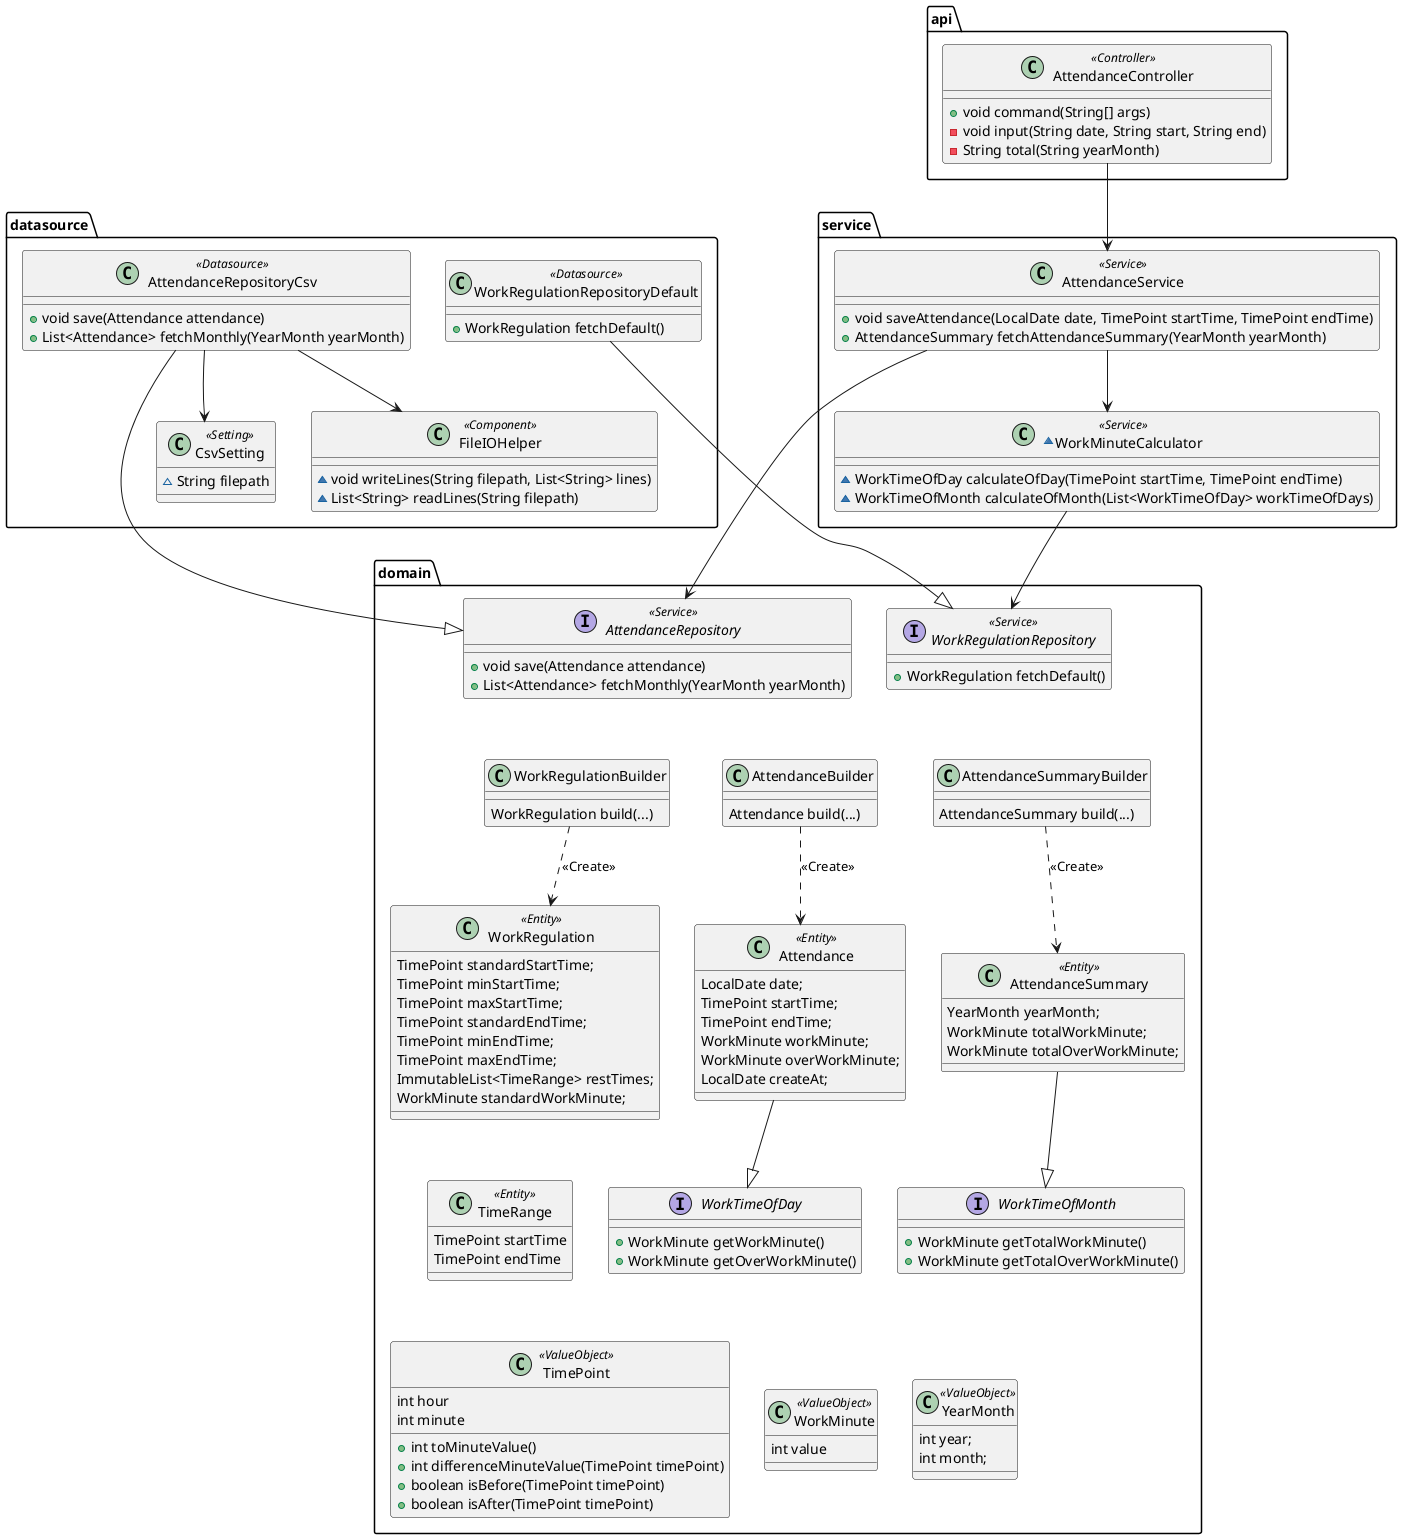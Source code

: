 @startuml

package api {

    class  AttendanceController <<Controller>> {
        + void command(String[] args)
        - void input(String date, String start, String end)
        - String total(String yearMonth)
    }
}

package service {

    class  AttendanceService <<Service>> {
        + void saveAttendance(LocalDate date, TimePoint startTime, TimePoint endTime)
        + AttendanceSummary fetchAttendanceSummary(YearMonth yearMonth)
    }

    ~class WorkMinuteCalculator <<Service>> {
        ~ WorkTimeOfDay calculateOfDay(TimePoint startTime, TimePoint endTime)
        ~ WorkTimeOfMonth calculateOfMonth(List<WorkTimeOfDay> workTimeOfDays)
    }
}

package datasource {

    class  AttendanceRepositoryCsv <<Datasource>> {
        + void save(Attendance attendance)
        + List<Attendance> fetchMonthly(YearMonth yearMonth)
    }

    class CsvSetting <<Setting>> {
        ~ String filepath
    }

    class FileIOHelper <<Component>> {
        ~ void writeLines(String filepath, List<String> lines)
        ~ List<String> readLines(String filepath)
    }

    class WorkRegulationRepositoryDefault <<Datasource>> {
        + WorkRegulation fetchDefault()
    }
}

package domain {

    class Attendance <<Entity>> {
        LocalDate date;
        TimePoint startTime;
        TimePoint endTime;
        WorkMinute workMinute;
        WorkMinute overWorkMinute;
        LocalDate createAt;
    }

    interface AttendanceRepository <<Service>> {
        + void save(Attendance attendance)
        + List<Attendance> fetchMonthly(YearMonth yearMonth)
    }

    class AttendanceSummary <<Entity>> {
        YearMonth yearMonth;
        WorkMinute totalWorkMinute;
        WorkMinute totalOverWorkMinute;
    }

    class TimePoint <<ValueObject>> {
        int hour
        int minute
        + int toMinuteValue()
        + int differenceMinuteValue(TimePoint timePoint)
        + boolean isBefore(TimePoint timePoint)
        + boolean isAfter(TimePoint timePoint)
    }

    class TimeRange <<Entity>> {
        TimePoint startTime
        TimePoint endTime
    }

    class WorkMinute <<ValueObject>> {
        int value
    }

    class WorkRegulation <<Entity>> {
        TimePoint standardStartTime;
        TimePoint minStartTime;
        TimePoint maxStartTime;
        TimePoint standardEndTime;
        TimePoint minEndTime;
        TimePoint maxEndTime;
        ImmutableList<TimeRange> restTimes;
        WorkMinute standardWorkMinute;
    }

    interface WorkRegulationRepository <<Service>> {
        + WorkRegulation fetchDefault()
    }

    interface WorkTimeOfDay {
        + WorkMinute getWorkMinute()
        + WorkMinute getOverWorkMinute()
    }

    interface WorkTimeOfMonth {
        + WorkMinute getTotalWorkMinute()
        + WorkMinute getTotalOverWorkMinute()
    }

    class YearMonth <<ValueObject>> {
        int year;
        int month;
    }

    ' Auto Generated

    class AttendanceBuilder {
        Attendance build(...)
    }

    class AttendanceSummaryBuilder {
        AttendanceSummary build(...)
    }

    class WorkRegulationBuilder {
        WorkRegulation build(...)
    }
}


''' api
AttendanceController --> AttendanceService


''' service
AttendanceService --> AttendanceRepository
AttendanceService --> WorkMinuteCalculator
WorkMinuteCalculator --> WorkRegulationRepository
AttendanceBuilder -[hidden]- WorkMinuteCalculator


''' datasource
AttendanceRepositoryCsv --|> AttendanceRepository
AttendanceRepositoryCsv --> CsvSetting
AttendanceRepositoryCsv --> FileIOHelper
WorkRegulationRepositoryDefault --|> WorkRegulationRepository


''' domain
Attendance --|> WorkTimeOfDay
AttendanceSummary --|> WorkTimeOfMonth
AttendanceBuilder ..> Attendance : <<Create>>
AttendanceSummaryBuilder ..> AttendanceSummary : <<Create>>
WorkRegulationBuilder ..> WorkRegulation : <<Create>>


''' placement order
WorkRegulationRepositoryDefault -[hidden] AttendanceRepositoryCsv
AttendanceRepositoryCsv -[hidden]- CsvSetting
CsvSetting -[hidden]- WorkRegulationRepository
WorkMinuteCalculator -[hidden]- WorkRegulationRepository
WorkRegulationRepository -[hidden] AttendanceRepository
AttendanceRepository -[hidden]- AttendanceBuilder
WorkRegulationBuilder -[hidden] AttendanceBuilder
AttendanceBuilder -[hidden] AttendanceSummaryBuilder

WorkRegulation -[hidden] Attendance
Attendance -[hidden] AttendanceSummary
WorkTimeOfDay -[hidden] WorkTimeOfMonth
WorkRegulation -[hidden]- TimeRange
TimeRange -[hidden]- TimePoint
TimePoint -[hidden] WorkMinute
WorkMinute -[hidden] YearMonth

@enduml
